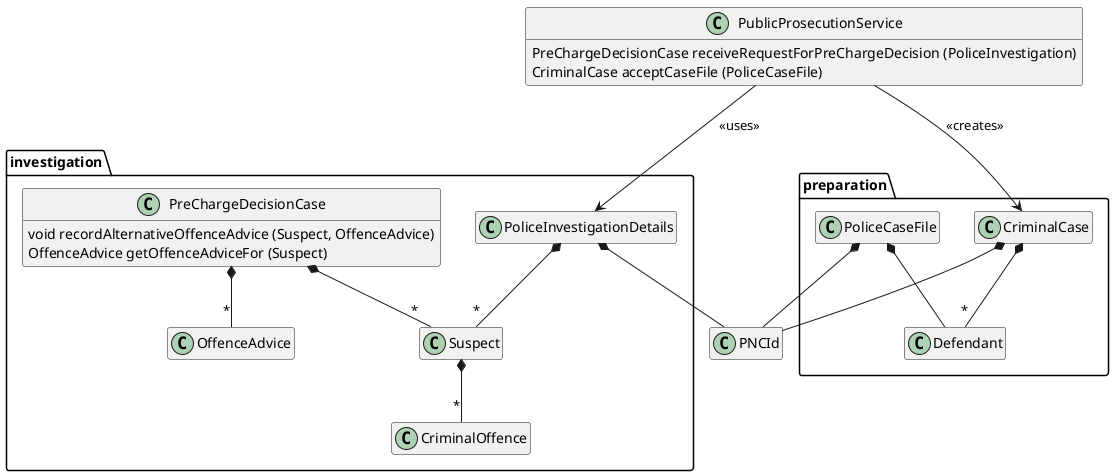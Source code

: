 @startuml
hide empty members
hide empty methods

package investigation {

    class CriminalOffence {
    }

    class OffenceAdvice {
    }

    class PoliceInvestigationDetails {
    }

    class PreChargeDecisionCase {
        void recordAlternativeOffenceAdvice (Suspect, OffenceAdvice)
        OffenceAdvice getOffenceAdviceFor (Suspect)
    }

    class Suspect    {
    }

}

package preparation{
    class CriminalCase {
    }

    class Defendant {
    }

    class PoliceCaseFile {
    }
}

class PNCId {
}

class PublicProsecutionService {
    PreChargeDecisionCase receiveRequestForPreChargeDecision (PoliceInvestigation)
    CriminalCase acceptCaseFile (PoliceCaseFile)
}

Suspect *-- "*" CriminalOffence

PoliceCaseFile *-- PNCId

PoliceCaseFile *-- Defendant

PoliceInvestigationDetails *-- "*" Suspect

PoliceInvestigationDetails *-- PNCId

PreChargeDecisionCase *-- "*" Suspect

PreChargeDecisionCase *-- "*" OffenceAdvice

CriminalCase *-- PNCId

CriminalCase *-- "*" Defendant

PublicProsecutionService --> CriminalCase : <<creates>>

PublicProsecutionService --> PoliceInvestigationDetails : <<uses>>
@enduml
